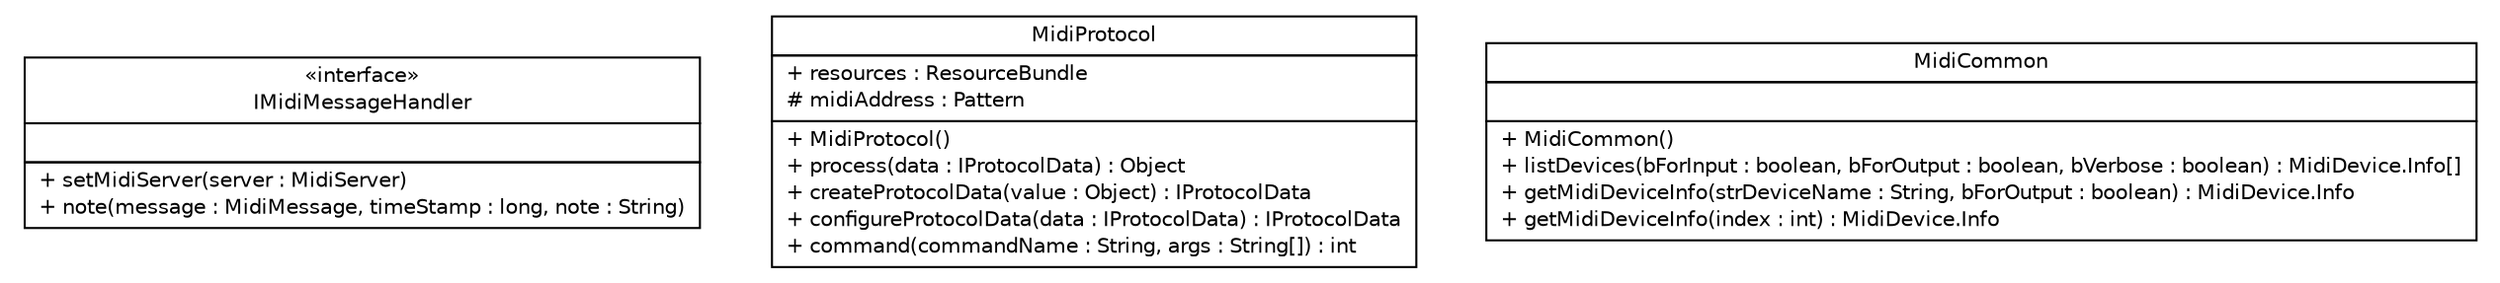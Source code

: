 #!/usr/local/bin/dot
#
# Class diagram 
# Generated by UMLGraph version R5_6 (http://www.umlgraph.org/)
#

digraph G {
	edge [fontname="Helvetica",fontsize=10,labelfontname="Helvetica",labelfontsize=10];
	node [fontname="Helvetica",fontsize=10,shape=plaintext];
	nodesep=0.25;
	ranksep=0.5;
	// com.xley.lfosc.midi.IMidiMessageHandler
	c385 [label=<<table title="com.xley.lfosc.midi.IMidiMessageHandler" border="0" cellborder="1" cellspacing="0" cellpadding="2" port="p" href="./IMidiMessageHandler.html">
		<tr><td><table border="0" cellspacing="0" cellpadding="1">
<tr><td align="center" balign="center"> &#171;interface&#187; </td></tr>
<tr><td align="center" balign="center"> IMidiMessageHandler </td></tr>
		</table></td></tr>
		<tr><td><table border="0" cellspacing="0" cellpadding="1">
<tr><td align="left" balign="left">  </td></tr>
		</table></td></tr>
		<tr><td><table border="0" cellspacing="0" cellpadding="1">
<tr><td align="left" balign="left"> + setMidiServer(server : MidiServer) </td></tr>
<tr><td align="left" balign="left"> + note(message : MidiMessage, timeStamp : long, note : String) </td></tr>
		</table></td></tr>
		</table>>, URL="./IMidiMessageHandler.html", fontname="Helvetica", fontcolor="black", fontsize=10.0];
	// com.xley.lfosc.midi.MidiProtocol
	c386 [label=<<table title="com.xley.lfosc.midi.MidiProtocol" border="0" cellborder="1" cellspacing="0" cellpadding="2" port="p" href="./MidiProtocol.html">
		<tr><td><table border="0" cellspacing="0" cellpadding="1">
<tr><td align="center" balign="center"> MidiProtocol </td></tr>
		</table></td></tr>
		<tr><td><table border="0" cellspacing="0" cellpadding="1">
<tr><td align="left" balign="left"> + resources : ResourceBundle </td></tr>
<tr><td align="left" balign="left"> # midiAddress : Pattern </td></tr>
		</table></td></tr>
		<tr><td><table border="0" cellspacing="0" cellpadding="1">
<tr><td align="left" balign="left"> + MidiProtocol() </td></tr>
<tr><td align="left" balign="left"> + process(data : IProtocolData) : Object </td></tr>
<tr><td align="left" balign="left"> + createProtocolData(value : Object) : IProtocolData </td></tr>
<tr><td align="left" balign="left"> + configureProtocolData(data : IProtocolData) : IProtocolData </td></tr>
<tr><td align="left" balign="left"> + command(commandName : String, args : String[]) : int </td></tr>
		</table></td></tr>
		</table>>, URL="./MidiProtocol.html", fontname="Helvetica", fontcolor="black", fontsize=10.0];
	// com.xley.lfosc.midi.MidiCommon
	c387 [label=<<table title="com.xley.lfosc.midi.MidiCommon" border="0" cellborder="1" cellspacing="0" cellpadding="2" port="p" href="./MidiCommon.html">
		<tr><td><table border="0" cellspacing="0" cellpadding="1">
<tr><td align="center" balign="center"> MidiCommon </td></tr>
		</table></td></tr>
		<tr><td><table border="0" cellspacing="0" cellpadding="1">
<tr><td align="left" balign="left">  </td></tr>
		</table></td></tr>
		<tr><td><table border="0" cellspacing="0" cellpadding="1">
<tr><td align="left" balign="left"> + MidiCommon() </td></tr>
<tr><td align="left" balign="left"> + listDevices(bForInput : boolean, bForOutput : boolean, bVerbose : boolean) : MidiDevice.Info[] </td></tr>
<tr><td align="left" balign="left"> + getMidiDeviceInfo(strDeviceName : String, bForOutput : boolean) : MidiDevice.Info </td></tr>
<tr><td align="left" balign="left"> + getMidiDeviceInfo(index : int) : MidiDevice.Info </td></tr>
		</table></td></tr>
		</table>>, URL="./MidiCommon.html", fontname="Helvetica", fontcolor="black", fontsize=10.0];
}

